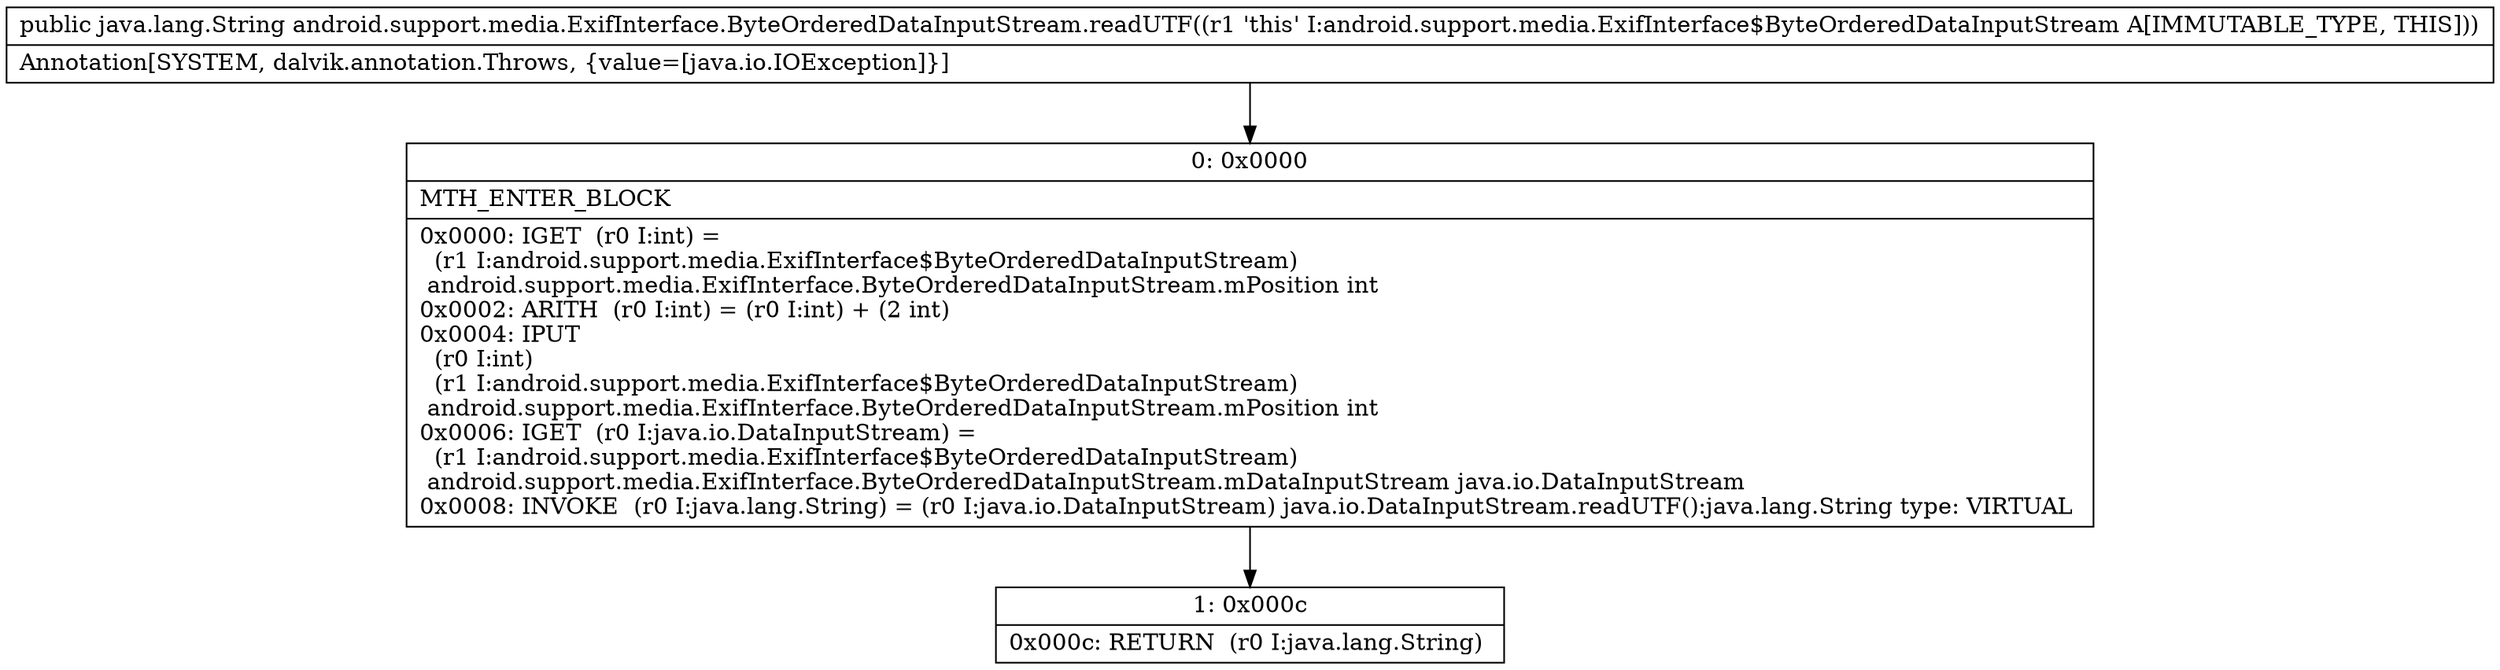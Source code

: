 digraph "CFG forandroid.support.media.ExifInterface.ByteOrderedDataInputStream.readUTF()Ljava\/lang\/String;" {
Node_0 [shape=record,label="{0\:\ 0x0000|MTH_ENTER_BLOCK\l|0x0000: IGET  (r0 I:int) = \l  (r1 I:android.support.media.ExifInterface$ByteOrderedDataInputStream)\l android.support.media.ExifInterface.ByteOrderedDataInputStream.mPosition int \l0x0002: ARITH  (r0 I:int) = (r0 I:int) + (2 int) \l0x0004: IPUT  \l  (r0 I:int)\l  (r1 I:android.support.media.ExifInterface$ByteOrderedDataInputStream)\l android.support.media.ExifInterface.ByteOrderedDataInputStream.mPosition int \l0x0006: IGET  (r0 I:java.io.DataInputStream) = \l  (r1 I:android.support.media.ExifInterface$ByteOrderedDataInputStream)\l android.support.media.ExifInterface.ByteOrderedDataInputStream.mDataInputStream java.io.DataInputStream \l0x0008: INVOKE  (r0 I:java.lang.String) = (r0 I:java.io.DataInputStream) java.io.DataInputStream.readUTF():java.lang.String type: VIRTUAL \l}"];
Node_1 [shape=record,label="{1\:\ 0x000c|0x000c: RETURN  (r0 I:java.lang.String) \l}"];
MethodNode[shape=record,label="{public java.lang.String android.support.media.ExifInterface.ByteOrderedDataInputStream.readUTF((r1 'this' I:android.support.media.ExifInterface$ByteOrderedDataInputStream A[IMMUTABLE_TYPE, THIS]))  | Annotation[SYSTEM, dalvik.annotation.Throws, \{value=[java.io.IOException]\}]\l}"];
MethodNode -> Node_0;
Node_0 -> Node_1;
}

